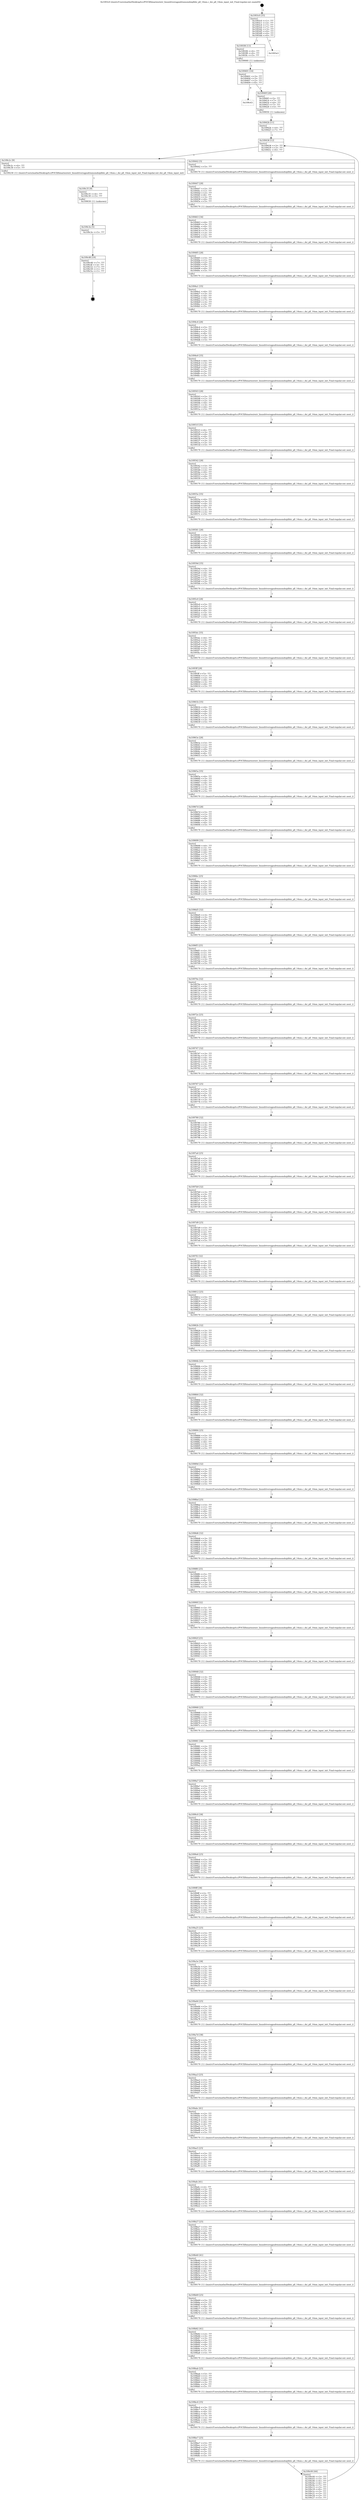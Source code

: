 digraph "0x1093c0" {
  label = "0x1093c0 (/mnt/c/Users/mathe/Desktop/tcc/POCII/binaries/extr_linuxdriversgpudrmmsmdsiplldsi_pll_14nm.c_dsi_pll_14nm_input_init_Final-regular.out::main(0))"
  labelloc = "t"
  node[shape=record]

  Entry [label="",width=0.3,height=0.3,shape=circle,fillcolor=black,style=filled]
  "0x1093c0" [label="{
     0x1093c0 [35]\l
     | [instrs]\l
     &nbsp;&nbsp;0x1093c0 \<+1\>: ???\l
     &nbsp;&nbsp;0x1093c1 \<+3\>: ???\l
     &nbsp;&nbsp;0x1093c4 \<+7\>: ???\l
     &nbsp;&nbsp;0x1093cb \<+7\>: ???\l
     &nbsp;&nbsp;0x1093d2 \<+3\>: ???\l
     &nbsp;&nbsp;0x1093d5 \<+4\>: ???\l
     &nbsp;&nbsp;0x1093d9 \<+4\>: ???\l
     &nbsp;&nbsp;0x1093dd \<+6\>: ???\l
  }"]
  "0x1093f4" [label="{
     0x1093f4 [13]\l
     | [instrs]\l
     &nbsp;&nbsp;0x1093f4 \<+4\>: ???\l
     &nbsp;&nbsp;0x1093f8 \<+4\>: ???\l
     &nbsp;&nbsp;0x1093fc \<+5\>: ???\l
     | [calls]\l
     &nbsp;&nbsp;0x109060 \{1\} (unknown)\l
  }"]
  "0x1093e3" [label="{
     0x1093e3\l
  }", style=dashed]
  "0x109401" [label="{
     0x109401 [14]\l
     | [instrs]\l
     &nbsp;&nbsp;0x109401 \<+3\>: ???\l
     &nbsp;&nbsp;0x109404 \<+3\>: ???\l
     &nbsp;&nbsp;0x109407 \<+2\>: ???\l
     &nbsp;&nbsp;0x109409 \<+6\>: ???\l
  }"]
  "0x109c43" [label="{
     0x109c43\l
  }", style=dashed]
  "0x10940f" [label="{
     0x10940f [28]\l
     | [instrs]\l
     &nbsp;&nbsp;0x10940f \<+5\>: ???\l
     &nbsp;&nbsp;0x109414 \<+7\>: ???\l
     &nbsp;&nbsp;0x10941b \<+4\>: ???\l
     &nbsp;&nbsp;0x10941f \<+7\>: ???\l
     &nbsp;&nbsp;0x109426 \<+5\>: ???\l
     | [calls]\l
     &nbsp;&nbsp;0x109050 \{1\} (unknown)\l
  }"]
  Exit [label="",width=0.3,height=0.3,shape=circle,fillcolor=black,style=filled,peripheries=2]
  "0x109436" [label="{
     0x109436 [12]\l
     | [instrs]\l
     &nbsp;&nbsp;0x109436 \<+3\>: ???\l
     &nbsp;&nbsp;0x109439 \<+3\>: ???\l
     &nbsp;&nbsp;0x10943c \<+6\>: ???\l
  }"]
  "0x109c2c" [label="{
     0x109c2c [9]\l
     | [instrs]\l
     &nbsp;&nbsp;0x109c2c \<+4\>: ???\l
     &nbsp;&nbsp;0x109c30 \<+5\>: ???\l
     | [calls]\l
     &nbsp;&nbsp;0x109230 \{1\} (/mnt/c/Users/mathe/Desktop/tcc/POCII/binaries/extr_linuxdriversgpudrmmsmdsiplldsi_pll_14nm.c_dsi_pll_14nm_input_init_Final-regular.out::dsi_pll_14nm_input_init)\l
  }"]
  "0x109442" [label="{
     0x109442 [5]\l
     | [instrs]\l
     &nbsp;&nbsp;0x109442 \<+5\>: ???\l
     | [calls]\l
     &nbsp;&nbsp;0x109170 \{1\} (/mnt/c/Users/mathe/Desktop/tcc/POCII/binaries/extr_linuxdriversgpudrmmsmdsiplldsi_pll_14nm.c_dsi_pll_14nm_input_init_Final-regular.out::next_i)\l
  }"]
  "0x109447" [label="{
     0x109447 [28]\l
     | [instrs]\l
     &nbsp;&nbsp;0x109447 \<+5\>: ???\l
     &nbsp;&nbsp;0x10944c \<+1\>: ???\l
     &nbsp;&nbsp;0x10944d \<+2\>: ???\l
     &nbsp;&nbsp;0x10944f \<+6\>: ???\l
     &nbsp;&nbsp;0x109455 \<+3\>: ???\l
     &nbsp;&nbsp;0x109458 \<+6\>: ???\l
     &nbsp;&nbsp;0x10945e \<+5\>: ???\l
     | [calls]\l
     &nbsp;&nbsp;0x109170 \{1\} (/mnt/c/Users/mathe/Desktop/tcc/POCII/binaries/extr_linuxdriversgpudrmmsmdsiplldsi_pll_14nm.c_dsi_pll_14nm_input_init_Final-regular.out::next_i)\l
  }"]
  "0x109463" [label="{
     0x109463 [34]\l
     | [instrs]\l
     &nbsp;&nbsp;0x109463 \<+6\>: ???\l
     &nbsp;&nbsp;0x109469 \<+3\>: ???\l
     &nbsp;&nbsp;0x10946c \<+4\>: ???\l
     &nbsp;&nbsp;0x109470 \<+4\>: ???\l
     &nbsp;&nbsp;0x109474 \<+7\>: ???\l
     &nbsp;&nbsp;0x10947b \<+3\>: ???\l
     &nbsp;&nbsp;0x10947e \<+2\>: ???\l
     &nbsp;&nbsp;0x109480 \<+5\>: ???\l
     | [calls]\l
     &nbsp;&nbsp;0x109170 \{1\} (/mnt/c/Users/mathe/Desktop/tcc/POCII/binaries/extr_linuxdriversgpudrmmsmdsiplldsi_pll_14nm.c_dsi_pll_14nm_input_init_Final-regular.out::next_i)\l
  }"]
  "0x109485" [label="{
     0x109485 [28]\l
     | [instrs]\l
     &nbsp;&nbsp;0x109485 \<+5\>: ???\l
     &nbsp;&nbsp;0x10948a \<+1\>: ???\l
     &nbsp;&nbsp;0x10948b \<+2\>: ???\l
     &nbsp;&nbsp;0x10948d \<+6\>: ???\l
     &nbsp;&nbsp;0x109493 \<+3\>: ???\l
     &nbsp;&nbsp;0x109496 \<+6\>: ???\l
     &nbsp;&nbsp;0x10949c \<+5\>: ???\l
     | [calls]\l
     &nbsp;&nbsp;0x109170 \{1\} (/mnt/c/Users/mathe/Desktop/tcc/POCII/binaries/extr_linuxdriversgpudrmmsmdsiplldsi_pll_14nm.c_dsi_pll_14nm_input_init_Final-regular.out::next_i)\l
  }"]
  "0x1094a1" [label="{
     0x1094a1 [35]\l
     | [instrs]\l
     &nbsp;&nbsp;0x1094a1 \<+6\>: ???\l
     &nbsp;&nbsp;0x1094a7 \<+3\>: ???\l
     &nbsp;&nbsp;0x1094aa \<+4\>: ???\l
     &nbsp;&nbsp;0x1094ae \<+4\>: ???\l
     &nbsp;&nbsp;0x1094b2 \<+7\>: ???\l
     &nbsp;&nbsp;0x1094b9 \<+3\>: ???\l
     &nbsp;&nbsp;0x1094bc \<+3\>: ???\l
     &nbsp;&nbsp;0x1094bf \<+5\>: ???\l
     | [calls]\l
     &nbsp;&nbsp;0x109170 \{1\} (/mnt/c/Users/mathe/Desktop/tcc/POCII/binaries/extr_linuxdriversgpudrmmsmdsiplldsi_pll_14nm.c_dsi_pll_14nm_input_init_Final-regular.out::next_i)\l
  }"]
  "0x1094c4" [label="{
     0x1094c4 [28]\l
     | [instrs]\l
     &nbsp;&nbsp;0x1094c4 \<+5\>: ???\l
     &nbsp;&nbsp;0x1094c9 \<+1\>: ???\l
     &nbsp;&nbsp;0x1094ca \<+2\>: ???\l
     &nbsp;&nbsp;0x1094cc \<+6\>: ???\l
     &nbsp;&nbsp;0x1094d2 \<+3\>: ???\l
     &nbsp;&nbsp;0x1094d5 \<+6\>: ???\l
     &nbsp;&nbsp;0x1094db \<+5\>: ???\l
     | [calls]\l
     &nbsp;&nbsp;0x109170 \{1\} (/mnt/c/Users/mathe/Desktop/tcc/POCII/binaries/extr_linuxdriversgpudrmmsmdsiplldsi_pll_14nm.c_dsi_pll_14nm_input_init_Final-regular.out::next_i)\l
  }"]
  "0x1094e0" [label="{
     0x1094e0 [35]\l
     | [instrs]\l
     &nbsp;&nbsp;0x1094e0 \<+6\>: ???\l
     &nbsp;&nbsp;0x1094e6 \<+3\>: ???\l
     &nbsp;&nbsp;0x1094e9 \<+4\>: ???\l
     &nbsp;&nbsp;0x1094ed \<+4\>: ???\l
     &nbsp;&nbsp;0x1094f1 \<+7\>: ???\l
     &nbsp;&nbsp;0x1094f8 \<+3\>: ???\l
     &nbsp;&nbsp;0x1094fb \<+3\>: ???\l
     &nbsp;&nbsp;0x1094fe \<+5\>: ???\l
     | [calls]\l
     &nbsp;&nbsp;0x109170 \{1\} (/mnt/c/Users/mathe/Desktop/tcc/POCII/binaries/extr_linuxdriversgpudrmmsmdsiplldsi_pll_14nm.c_dsi_pll_14nm_input_init_Final-regular.out::next_i)\l
  }"]
  "0x109503" [label="{
     0x109503 [28]\l
     | [instrs]\l
     &nbsp;&nbsp;0x109503 \<+5\>: ???\l
     &nbsp;&nbsp;0x109508 \<+1\>: ???\l
     &nbsp;&nbsp;0x109509 \<+2\>: ???\l
     &nbsp;&nbsp;0x10950b \<+6\>: ???\l
     &nbsp;&nbsp;0x109511 \<+3\>: ???\l
     &nbsp;&nbsp;0x109514 \<+6\>: ???\l
     &nbsp;&nbsp;0x10951a \<+5\>: ???\l
     | [calls]\l
     &nbsp;&nbsp;0x109170 \{1\} (/mnt/c/Users/mathe/Desktop/tcc/POCII/binaries/extr_linuxdriversgpudrmmsmdsiplldsi_pll_14nm.c_dsi_pll_14nm_input_init_Final-regular.out::next_i)\l
  }"]
  "0x10951f" [label="{
     0x10951f [35]\l
     | [instrs]\l
     &nbsp;&nbsp;0x10951f \<+6\>: ???\l
     &nbsp;&nbsp;0x109525 \<+3\>: ???\l
     &nbsp;&nbsp;0x109528 \<+4\>: ???\l
     &nbsp;&nbsp;0x10952c \<+4\>: ???\l
     &nbsp;&nbsp;0x109530 \<+7\>: ???\l
     &nbsp;&nbsp;0x109537 \<+3\>: ???\l
     &nbsp;&nbsp;0x10953a \<+3\>: ???\l
     &nbsp;&nbsp;0x10953d \<+5\>: ???\l
     | [calls]\l
     &nbsp;&nbsp;0x109170 \{1\} (/mnt/c/Users/mathe/Desktop/tcc/POCII/binaries/extr_linuxdriversgpudrmmsmdsiplldsi_pll_14nm.c_dsi_pll_14nm_input_init_Final-regular.out::next_i)\l
  }"]
  "0x109542" [label="{
     0x109542 [28]\l
     | [instrs]\l
     &nbsp;&nbsp;0x109542 \<+5\>: ???\l
     &nbsp;&nbsp;0x109547 \<+1\>: ???\l
     &nbsp;&nbsp;0x109548 \<+2\>: ???\l
     &nbsp;&nbsp;0x10954a \<+6\>: ???\l
     &nbsp;&nbsp;0x109550 \<+3\>: ???\l
     &nbsp;&nbsp;0x109553 \<+6\>: ???\l
     &nbsp;&nbsp;0x109559 \<+5\>: ???\l
     | [calls]\l
     &nbsp;&nbsp;0x109170 \{1\} (/mnt/c/Users/mathe/Desktop/tcc/POCII/binaries/extr_linuxdriversgpudrmmsmdsiplldsi_pll_14nm.c_dsi_pll_14nm_input_init_Final-regular.out::next_i)\l
  }"]
  "0x10955e" [label="{
     0x10955e [35]\l
     | [instrs]\l
     &nbsp;&nbsp;0x10955e \<+6\>: ???\l
     &nbsp;&nbsp;0x109564 \<+3\>: ???\l
     &nbsp;&nbsp;0x109567 \<+4\>: ???\l
     &nbsp;&nbsp;0x10956b \<+4\>: ???\l
     &nbsp;&nbsp;0x10956f \<+7\>: ???\l
     &nbsp;&nbsp;0x109576 \<+3\>: ???\l
     &nbsp;&nbsp;0x109579 \<+3\>: ???\l
     &nbsp;&nbsp;0x10957c \<+5\>: ???\l
     | [calls]\l
     &nbsp;&nbsp;0x109170 \{1\} (/mnt/c/Users/mathe/Desktop/tcc/POCII/binaries/extr_linuxdriversgpudrmmsmdsiplldsi_pll_14nm.c_dsi_pll_14nm_input_init_Final-regular.out::next_i)\l
  }"]
  "0x109581" [label="{
     0x109581 [28]\l
     | [instrs]\l
     &nbsp;&nbsp;0x109581 \<+5\>: ???\l
     &nbsp;&nbsp;0x109586 \<+1\>: ???\l
     &nbsp;&nbsp;0x109587 \<+2\>: ???\l
     &nbsp;&nbsp;0x109589 \<+6\>: ???\l
     &nbsp;&nbsp;0x10958f \<+3\>: ???\l
     &nbsp;&nbsp;0x109592 \<+6\>: ???\l
     &nbsp;&nbsp;0x109598 \<+5\>: ???\l
     | [calls]\l
     &nbsp;&nbsp;0x109170 \{1\} (/mnt/c/Users/mathe/Desktop/tcc/POCII/binaries/extr_linuxdriversgpudrmmsmdsiplldsi_pll_14nm.c_dsi_pll_14nm_input_init_Final-regular.out::next_i)\l
  }"]
  "0x10959d" [label="{
     0x10959d [35]\l
     | [instrs]\l
     &nbsp;&nbsp;0x10959d \<+6\>: ???\l
     &nbsp;&nbsp;0x1095a3 \<+3\>: ???\l
     &nbsp;&nbsp;0x1095a6 \<+4\>: ???\l
     &nbsp;&nbsp;0x1095aa \<+4\>: ???\l
     &nbsp;&nbsp;0x1095ae \<+7\>: ???\l
     &nbsp;&nbsp;0x1095b5 \<+3\>: ???\l
     &nbsp;&nbsp;0x1095b8 \<+3\>: ???\l
     &nbsp;&nbsp;0x1095bb \<+5\>: ???\l
     | [calls]\l
     &nbsp;&nbsp;0x109170 \{1\} (/mnt/c/Users/mathe/Desktop/tcc/POCII/binaries/extr_linuxdriversgpudrmmsmdsiplldsi_pll_14nm.c_dsi_pll_14nm_input_init_Final-regular.out::next_i)\l
  }"]
  "0x1095c0" [label="{
     0x1095c0 [28]\l
     | [instrs]\l
     &nbsp;&nbsp;0x1095c0 \<+5\>: ???\l
     &nbsp;&nbsp;0x1095c5 \<+1\>: ???\l
     &nbsp;&nbsp;0x1095c6 \<+2\>: ???\l
     &nbsp;&nbsp;0x1095c8 \<+6\>: ???\l
     &nbsp;&nbsp;0x1095ce \<+3\>: ???\l
     &nbsp;&nbsp;0x1095d1 \<+6\>: ???\l
     &nbsp;&nbsp;0x1095d7 \<+5\>: ???\l
     | [calls]\l
     &nbsp;&nbsp;0x109170 \{1\} (/mnt/c/Users/mathe/Desktop/tcc/POCII/binaries/extr_linuxdriversgpudrmmsmdsiplldsi_pll_14nm.c_dsi_pll_14nm_input_init_Final-regular.out::next_i)\l
  }"]
  "0x1095dc" [label="{
     0x1095dc [35]\l
     | [instrs]\l
     &nbsp;&nbsp;0x1095dc \<+6\>: ???\l
     &nbsp;&nbsp;0x1095e2 \<+3\>: ???\l
     &nbsp;&nbsp;0x1095e5 \<+4\>: ???\l
     &nbsp;&nbsp;0x1095e9 \<+4\>: ???\l
     &nbsp;&nbsp;0x1095ed \<+7\>: ???\l
     &nbsp;&nbsp;0x1095f4 \<+3\>: ???\l
     &nbsp;&nbsp;0x1095f7 \<+3\>: ???\l
     &nbsp;&nbsp;0x1095fa \<+5\>: ???\l
     | [calls]\l
     &nbsp;&nbsp;0x109170 \{1\} (/mnt/c/Users/mathe/Desktop/tcc/POCII/binaries/extr_linuxdriversgpudrmmsmdsiplldsi_pll_14nm.c_dsi_pll_14nm_input_init_Final-regular.out::next_i)\l
  }"]
  "0x1095ff" [label="{
     0x1095ff [28]\l
     | [instrs]\l
     &nbsp;&nbsp;0x1095ff \<+5\>: ???\l
     &nbsp;&nbsp;0x109604 \<+1\>: ???\l
     &nbsp;&nbsp;0x109605 \<+2\>: ???\l
     &nbsp;&nbsp;0x109607 \<+6\>: ???\l
     &nbsp;&nbsp;0x10960d \<+3\>: ???\l
     &nbsp;&nbsp;0x109610 \<+6\>: ???\l
     &nbsp;&nbsp;0x109616 \<+5\>: ???\l
     | [calls]\l
     &nbsp;&nbsp;0x109170 \{1\} (/mnt/c/Users/mathe/Desktop/tcc/POCII/binaries/extr_linuxdriversgpudrmmsmdsiplldsi_pll_14nm.c_dsi_pll_14nm_input_init_Final-regular.out::next_i)\l
  }"]
  "0x10961b" [label="{
     0x10961b [35]\l
     | [instrs]\l
     &nbsp;&nbsp;0x10961b \<+6\>: ???\l
     &nbsp;&nbsp;0x109621 \<+3\>: ???\l
     &nbsp;&nbsp;0x109624 \<+4\>: ???\l
     &nbsp;&nbsp;0x109628 \<+4\>: ???\l
     &nbsp;&nbsp;0x10962c \<+7\>: ???\l
     &nbsp;&nbsp;0x109633 \<+3\>: ???\l
     &nbsp;&nbsp;0x109636 \<+3\>: ???\l
     &nbsp;&nbsp;0x109639 \<+5\>: ???\l
     | [calls]\l
     &nbsp;&nbsp;0x109170 \{1\} (/mnt/c/Users/mathe/Desktop/tcc/POCII/binaries/extr_linuxdriversgpudrmmsmdsiplldsi_pll_14nm.c_dsi_pll_14nm_input_init_Final-regular.out::next_i)\l
  }"]
  "0x10963e" [label="{
     0x10963e [28]\l
     | [instrs]\l
     &nbsp;&nbsp;0x10963e \<+5\>: ???\l
     &nbsp;&nbsp;0x109643 \<+1\>: ???\l
     &nbsp;&nbsp;0x109644 \<+2\>: ???\l
     &nbsp;&nbsp;0x109646 \<+6\>: ???\l
     &nbsp;&nbsp;0x10964c \<+3\>: ???\l
     &nbsp;&nbsp;0x10964f \<+6\>: ???\l
     &nbsp;&nbsp;0x109655 \<+5\>: ???\l
     | [calls]\l
     &nbsp;&nbsp;0x109170 \{1\} (/mnt/c/Users/mathe/Desktop/tcc/POCII/binaries/extr_linuxdriversgpudrmmsmdsiplldsi_pll_14nm.c_dsi_pll_14nm_input_init_Final-regular.out::next_i)\l
  }"]
  "0x10965a" [label="{
     0x10965a [35]\l
     | [instrs]\l
     &nbsp;&nbsp;0x10965a \<+6\>: ???\l
     &nbsp;&nbsp;0x109660 \<+3\>: ???\l
     &nbsp;&nbsp;0x109663 \<+4\>: ???\l
     &nbsp;&nbsp;0x109667 \<+4\>: ???\l
     &nbsp;&nbsp;0x10966b \<+7\>: ???\l
     &nbsp;&nbsp;0x109672 \<+3\>: ???\l
     &nbsp;&nbsp;0x109675 \<+3\>: ???\l
     &nbsp;&nbsp;0x109678 \<+5\>: ???\l
     | [calls]\l
     &nbsp;&nbsp;0x109170 \{1\} (/mnt/c/Users/mathe/Desktop/tcc/POCII/binaries/extr_linuxdriversgpudrmmsmdsiplldsi_pll_14nm.c_dsi_pll_14nm_input_init_Final-regular.out::next_i)\l
  }"]
  "0x10967d" [label="{
     0x10967d [28]\l
     | [instrs]\l
     &nbsp;&nbsp;0x10967d \<+5\>: ???\l
     &nbsp;&nbsp;0x109682 \<+1\>: ???\l
     &nbsp;&nbsp;0x109683 \<+2\>: ???\l
     &nbsp;&nbsp;0x109685 \<+6\>: ???\l
     &nbsp;&nbsp;0x10968b \<+3\>: ???\l
     &nbsp;&nbsp;0x10968e \<+6\>: ???\l
     &nbsp;&nbsp;0x109694 \<+5\>: ???\l
     | [calls]\l
     &nbsp;&nbsp;0x109170 \{1\} (/mnt/c/Users/mathe/Desktop/tcc/POCII/binaries/extr_linuxdriversgpudrmmsmdsiplldsi_pll_14nm.c_dsi_pll_14nm_input_init_Final-regular.out::next_i)\l
  }"]
  "0x109699" [label="{
     0x109699 [35]\l
     | [instrs]\l
     &nbsp;&nbsp;0x109699 \<+6\>: ???\l
     &nbsp;&nbsp;0x10969f \<+3\>: ???\l
     &nbsp;&nbsp;0x1096a2 \<+4\>: ???\l
     &nbsp;&nbsp;0x1096a6 \<+4\>: ???\l
     &nbsp;&nbsp;0x1096aa \<+7\>: ???\l
     &nbsp;&nbsp;0x1096b1 \<+3\>: ???\l
     &nbsp;&nbsp;0x1096b4 \<+3\>: ???\l
     &nbsp;&nbsp;0x1096b7 \<+5\>: ???\l
     | [calls]\l
     &nbsp;&nbsp;0x109170 \{1\} (/mnt/c/Users/mathe/Desktop/tcc/POCII/binaries/extr_linuxdriversgpudrmmsmdsiplldsi_pll_14nm.c_dsi_pll_14nm_input_init_Final-regular.out::next_i)\l
  }"]
  "0x1096bc" [label="{
     0x1096bc [25]\l
     | [instrs]\l
     &nbsp;&nbsp;0x1096bc \<+5\>: ???\l
     &nbsp;&nbsp;0x1096c1 \<+1\>: ???\l
     &nbsp;&nbsp;0x1096c2 \<+2\>: ???\l
     &nbsp;&nbsp;0x1096c4 \<+6\>: ???\l
     &nbsp;&nbsp;0x1096ca \<+3\>: ???\l
     &nbsp;&nbsp;0x1096cd \<+3\>: ???\l
     &nbsp;&nbsp;0x1096d0 \<+5\>: ???\l
     | [calls]\l
     &nbsp;&nbsp;0x109170 \{1\} (/mnt/c/Users/mathe/Desktop/tcc/POCII/binaries/extr_linuxdriversgpudrmmsmdsiplldsi_pll_14nm.c_dsi_pll_14nm_input_init_Final-regular.out::next_i)\l
  }"]
  "0x1096d5" [label="{
     0x1096d5 [32]\l
     | [instrs]\l
     &nbsp;&nbsp;0x1096d5 \<+3\>: ???\l
     &nbsp;&nbsp;0x1096d8 \<+3\>: ???\l
     &nbsp;&nbsp;0x1096db \<+4\>: ???\l
     &nbsp;&nbsp;0x1096df \<+4\>: ???\l
     &nbsp;&nbsp;0x1096e3 \<+7\>: ???\l
     &nbsp;&nbsp;0x1096ea \<+3\>: ???\l
     &nbsp;&nbsp;0x1096ed \<+3\>: ???\l
     &nbsp;&nbsp;0x1096f0 \<+5\>: ???\l
     | [calls]\l
     &nbsp;&nbsp;0x109170 \{1\} (/mnt/c/Users/mathe/Desktop/tcc/POCII/binaries/extr_linuxdriversgpudrmmsmdsiplldsi_pll_14nm.c_dsi_pll_14nm_input_init_Final-regular.out::next_i)\l
  }"]
  "0x1096f5" [label="{
     0x1096f5 [25]\l
     | [instrs]\l
     &nbsp;&nbsp;0x1096f5 \<+5\>: ???\l
     &nbsp;&nbsp;0x1096fa \<+1\>: ???\l
     &nbsp;&nbsp;0x1096fb \<+2\>: ???\l
     &nbsp;&nbsp;0x1096fd \<+6\>: ???\l
     &nbsp;&nbsp;0x109703 \<+3\>: ???\l
     &nbsp;&nbsp;0x109706 \<+3\>: ???\l
     &nbsp;&nbsp;0x109709 \<+5\>: ???\l
     | [calls]\l
     &nbsp;&nbsp;0x109170 \{1\} (/mnt/c/Users/mathe/Desktop/tcc/POCII/binaries/extr_linuxdriversgpudrmmsmdsiplldsi_pll_14nm.c_dsi_pll_14nm_input_init_Final-regular.out::next_i)\l
  }"]
  "0x10970e" [label="{
     0x10970e [32]\l
     | [instrs]\l
     &nbsp;&nbsp;0x10970e \<+3\>: ???\l
     &nbsp;&nbsp;0x109711 \<+3\>: ???\l
     &nbsp;&nbsp;0x109714 \<+4\>: ???\l
     &nbsp;&nbsp;0x109718 \<+4\>: ???\l
     &nbsp;&nbsp;0x10971c \<+7\>: ???\l
     &nbsp;&nbsp;0x109723 \<+3\>: ???\l
     &nbsp;&nbsp;0x109726 \<+3\>: ???\l
     &nbsp;&nbsp;0x109729 \<+5\>: ???\l
     | [calls]\l
     &nbsp;&nbsp;0x109170 \{1\} (/mnt/c/Users/mathe/Desktop/tcc/POCII/binaries/extr_linuxdriversgpudrmmsmdsiplldsi_pll_14nm.c_dsi_pll_14nm_input_init_Final-regular.out::next_i)\l
  }"]
  "0x10972e" [label="{
     0x10972e [25]\l
     | [instrs]\l
     &nbsp;&nbsp;0x10972e \<+5\>: ???\l
     &nbsp;&nbsp;0x109733 \<+1\>: ???\l
     &nbsp;&nbsp;0x109734 \<+2\>: ???\l
     &nbsp;&nbsp;0x109736 \<+6\>: ???\l
     &nbsp;&nbsp;0x10973c \<+3\>: ???\l
     &nbsp;&nbsp;0x10973f \<+3\>: ???\l
     &nbsp;&nbsp;0x109742 \<+5\>: ???\l
     | [calls]\l
     &nbsp;&nbsp;0x109170 \{1\} (/mnt/c/Users/mathe/Desktop/tcc/POCII/binaries/extr_linuxdriversgpudrmmsmdsiplldsi_pll_14nm.c_dsi_pll_14nm_input_init_Final-regular.out::next_i)\l
  }"]
  "0x109747" [label="{
     0x109747 [32]\l
     | [instrs]\l
     &nbsp;&nbsp;0x109747 \<+3\>: ???\l
     &nbsp;&nbsp;0x10974a \<+3\>: ???\l
     &nbsp;&nbsp;0x10974d \<+4\>: ???\l
     &nbsp;&nbsp;0x109751 \<+4\>: ???\l
     &nbsp;&nbsp;0x109755 \<+7\>: ???\l
     &nbsp;&nbsp;0x10975c \<+3\>: ???\l
     &nbsp;&nbsp;0x10975f \<+3\>: ???\l
     &nbsp;&nbsp;0x109762 \<+5\>: ???\l
     | [calls]\l
     &nbsp;&nbsp;0x109170 \{1\} (/mnt/c/Users/mathe/Desktop/tcc/POCII/binaries/extr_linuxdriversgpudrmmsmdsiplldsi_pll_14nm.c_dsi_pll_14nm_input_init_Final-regular.out::next_i)\l
  }"]
  "0x109767" [label="{
     0x109767 [25]\l
     | [instrs]\l
     &nbsp;&nbsp;0x109767 \<+5\>: ???\l
     &nbsp;&nbsp;0x10976c \<+1\>: ???\l
     &nbsp;&nbsp;0x10976d \<+2\>: ???\l
     &nbsp;&nbsp;0x10976f \<+6\>: ???\l
     &nbsp;&nbsp;0x109775 \<+3\>: ???\l
     &nbsp;&nbsp;0x109778 \<+3\>: ???\l
     &nbsp;&nbsp;0x10977b \<+5\>: ???\l
     | [calls]\l
     &nbsp;&nbsp;0x109170 \{1\} (/mnt/c/Users/mathe/Desktop/tcc/POCII/binaries/extr_linuxdriversgpudrmmsmdsiplldsi_pll_14nm.c_dsi_pll_14nm_input_init_Final-regular.out::next_i)\l
  }"]
  "0x109780" [label="{
     0x109780 [32]\l
     | [instrs]\l
     &nbsp;&nbsp;0x109780 \<+3\>: ???\l
     &nbsp;&nbsp;0x109783 \<+3\>: ???\l
     &nbsp;&nbsp;0x109786 \<+4\>: ???\l
     &nbsp;&nbsp;0x10978a \<+4\>: ???\l
     &nbsp;&nbsp;0x10978e \<+7\>: ???\l
     &nbsp;&nbsp;0x109795 \<+3\>: ???\l
     &nbsp;&nbsp;0x109798 \<+3\>: ???\l
     &nbsp;&nbsp;0x10979b \<+5\>: ???\l
     | [calls]\l
     &nbsp;&nbsp;0x109170 \{1\} (/mnt/c/Users/mathe/Desktop/tcc/POCII/binaries/extr_linuxdriversgpudrmmsmdsiplldsi_pll_14nm.c_dsi_pll_14nm_input_init_Final-regular.out::next_i)\l
  }"]
  "0x1097a0" [label="{
     0x1097a0 [25]\l
     | [instrs]\l
     &nbsp;&nbsp;0x1097a0 \<+5\>: ???\l
     &nbsp;&nbsp;0x1097a5 \<+1\>: ???\l
     &nbsp;&nbsp;0x1097a6 \<+2\>: ???\l
     &nbsp;&nbsp;0x1097a8 \<+6\>: ???\l
     &nbsp;&nbsp;0x1097ae \<+3\>: ???\l
     &nbsp;&nbsp;0x1097b1 \<+3\>: ???\l
     &nbsp;&nbsp;0x1097b4 \<+5\>: ???\l
     | [calls]\l
     &nbsp;&nbsp;0x109170 \{1\} (/mnt/c/Users/mathe/Desktop/tcc/POCII/binaries/extr_linuxdriversgpudrmmsmdsiplldsi_pll_14nm.c_dsi_pll_14nm_input_init_Final-regular.out::next_i)\l
  }"]
  "0x1097b9" [label="{
     0x1097b9 [32]\l
     | [instrs]\l
     &nbsp;&nbsp;0x1097b9 \<+3\>: ???\l
     &nbsp;&nbsp;0x1097bc \<+3\>: ???\l
     &nbsp;&nbsp;0x1097bf \<+4\>: ???\l
     &nbsp;&nbsp;0x1097c3 \<+4\>: ???\l
     &nbsp;&nbsp;0x1097c7 \<+7\>: ???\l
     &nbsp;&nbsp;0x1097ce \<+3\>: ???\l
     &nbsp;&nbsp;0x1097d1 \<+3\>: ???\l
     &nbsp;&nbsp;0x1097d4 \<+5\>: ???\l
     | [calls]\l
     &nbsp;&nbsp;0x109170 \{1\} (/mnt/c/Users/mathe/Desktop/tcc/POCII/binaries/extr_linuxdriversgpudrmmsmdsiplldsi_pll_14nm.c_dsi_pll_14nm_input_init_Final-regular.out::next_i)\l
  }"]
  "0x1097d9" [label="{
     0x1097d9 [25]\l
     | [instrs]\l
     &nbsp;&nbsp;0x1097d9 \<+5\>: ???\l
     &nbsp;&nbsp;0x1097de \<+1\>: ???\l
     &nbsp;&nbsp;0x1097df \<+2\>: ???\l
     &nbsp;&nbsp;0x1097e1 \<+6\>: ???\l
     &nbsp;&nbsp;0x1097e7 \<+3\>: ???\l
     &nbsp;&nbsp;0x1097ea \<+3\>: ???\l
     &nbsp;&nbsp;0x1097ed \<+5\>: ???\l
     | [calls]\l
     &nbsp;&nbsp;0x109170 \{1\} (/mnt/c/Users/mathe/Desktop/tcc/POCII/binaries/extr_linuxdriversgpudrmmsmdsiplldsi_pll_14nm.c_dsi_pll_14nm_input_init_Final-regular.out::next_i)\l
  }"]
  "0x1097f2" [label="{
     0x1097f2 [32]\l
     | [instrs]\l
     &nbsp;&nbsp;0x1097f2 \<+3\>: ???\l
     &nbsp;&nbsp;0x1097f5 \<+3\>: ???\l
     &nbsp;&nbsp;0x1097f8 \<+4\>: ???\l
     &nbsp;&nbsp;0x1097fc \<+4\>: ???\l
     &nbsp;&nbsp;0x109800 \<+7\>: ???\l
     &nbsp;&nbsp;0x109807 \<+3\>: ???\l
     &nbsp;&nbsp;0x10980a \<+3\>: ???\l
     &nbsp;&nbsp;0x10980d \<+5\>: ???\l
     | [calls]\l
     &nbsp;&nbsp;0x109170 \{1\} (/mnt/c/Users/mathe/Desktop/tcc/POCII/binaries/extr_linuxdriversgpudrmmsmdsiplldsi_pll_14nm.c_dsi_pll_14nm_input_init_Final-regular.out::next_i)\l
  }"]
  "0x109812" [label="{
     0x109812 [25]\l
     | [instrs]\l
     &nbsp;&nbsp;0x109812 \<+5\>: ???\l
     &nbsp;&nbsp;0x109817 \<+1\>: ???\l
     &nbsp;&nbsp;0x109818 \<+2\>: ???\l
     &nbsp;&nbsp;0x10981a \<+6\>: ???\l
     &nbsp;&nbsp;0x109820 \<+3\>: ???\l
     &nbsp;&nbsp;0x109823 \<+3\>: ???\l
     &nbsp;&nbsp;0x109826 \<+5\>: ???\l
     | [calls]\l
     &nbsp;&nbsp;0x109170 \{1\} (/mnt/c/Users/mathe/Desktop/tcc/POCII/binaries/extr_linuxdriversgpudrmmsmdsiplldsi_pll_14nm.c_dsi_pll_14nm_input_init_Final-regular.out::next_i)\l
  }"]
  "0x10982b" [label="{
     0x10982b [32]\l
     | [instrs]\l
     &nbsp;&nbsp;0x10982b \<+3\>: ???\l
     &nbsp;&nbsp;0x10982e \<+3\>: ???\l
     &nbsp;&nbsp;0x109831 \<+4\>: ???\l
     &nbsp;&nbsp;0x109835 \<+4\>: ???\l
     &nbsp;&nbsp;0x109839 \<+7\>: ???\l
     &nbsp;&nbsp;0x109840 \<+3\>: ???\l
     &nbsp;&nbsp;0x109843 \<+3\>: ???\l
     &nbsp;&nbsp;0x109846 \<+5\>: ???\l
     | [calls]\l
     &nbsp;&nbsp;0x109170 \{1\} (/mnt/c/Users/mathe/Desktop/tcc/POCII/binaries/extr_linuxdriversgpudrmmsmdsiplldsi_pll_14nm.c_dsi_pll_14nm_input_init_Final-regular.out::next_i)\l
  }"]
  "0x10984b" [label="{
     0x10984b [25]\l
     | [instrs]\l
     &nbsp;&nbsp;0x10984b \<+5\>: ???\l
     &nbsp;&nbsp;0x109850 \<+1\>: ???\l
     &nbsp;&nbsp;0x109851 \<+2\>: ???\l
     &nbsp;&nbsp;0x109853 \<+6\>: ???\l
     &nbsp;&nbsp;0x109859 \<+3\>: ???\l
     &nbsp;&nbsp;0x10985c \<+3\>: ???\l
     &nbsp;&nbsp;0x10985f \<+5\>: ???\l
     | [calls]\l
     &nbsp;&nbsp;0x109170 \{1\} (/mnt/c/Users/mathe/Desktop/tcc/POCII/binaries/extr_linuxdriversgpudrmmsmdsiplldsi_pll_14nm.c_dsi_pll_14nm_input_init_Final-regular.out::next_i)\l
  }"]
  "0x109864" [label="{
     0x109864 [32]\l
     | [instrs]\l
     &nbsp;&nbsp;0x109864 \<+3\>: ???\l
     &nbsp;&nbsp;0x109867 \<+3\>: ???\l
     &nbsp;&nbsp;0x10986a \<+4\>: ???\l
     &nbsp;&nbsp;0x10986e \<+4\>: ???\l
     &nbsp;&nbsp;0x109872 \<+7\>: ???\l
     &nbsp;&nbsp;0x109879 \<+3\>: ???\l
     &nbsp;&nbsp;0x10987c \<+3\>: ???\l
     &nbsp;&nbsp;0x10987f \<+5\>: ???\l
     | [calls]\l
     &nbsp;&nbsp;0x109170 \{1\} (/mnt/c/Users/mathe/Desktop/tcc/POCII/binaries/extr_linuxdriversgpudrmmsmdsiplldsi_pll_14nm.c_dsi_pll_14nm_input_init_Final-regular.out::next_i)\l
  }"]
  "0x109884" [label="{
     0x109884 [25]\l
     | [instrs]\l
     &nbsp;&nbsp;0x109884 \<+5\>: ???\l
     &nbsp;&nbsp;0x109889 \<+1\>: ???\l
     &nbsp;&nbsp;0x10988a \<+2\>: ???\l
     &nbsp;&nbsp;0x10988c \<+6\>: ???\l
     &nbsp;&nbsp;0x109892 \<+3\>: ???\l
     &nbsp;&nbsp;0x109895 \<+3\>: ???\l
     &nbsp;&nbsp;0x109898 \<+5\>: ???\l
     | [calls]\l
     &nbsp;&nbsp;0x109170 \{1\} (/mnt/c/Users/mathe/Desktop/tcc/POCII/binaries/extr_linuxdriversgpudrmmsmdsiplldsi_pll_14nm.c_dsi_pll_14nm_input_init_Final-regular.out::next_i)\l
  }"]
  "0x10989d" [label="{
     0x10989d [32]\l
     | [instrs]\l
     &nbsp;&nbsp;0x10989d \<+3\>: ???\l
     &nbsp;&nbsp;0x1098a0 \<+3\>: ???\l
     &nbsp;&nbsp;0x1098a3 \<+4\>: ???\l
     &nbsp;&nbsp;0x1098a7 \<+4\>: ???\l
     &nbsp;&nbsp;0x1098ab \<+7\>: ???\l
     &nbsp;&nbsp;0x1098b2 \<+3\>: ???\l
     &nbsp;&nbsp;0x1098b5 \<+3\>: ???\l
     &nbsp;&nbsp;0x1098b8 \<+5\>: ???\l
     | [calls]\l
     &nbsp;&nbsp;0x109170 \{1\} (/mnt/c/Users/mathe/Desktop/tcc/POCII/binaries/extr_linuxdriversgpudrmmsmdsiplldsi_pll_14nm.c_dsi_pll_14nm_input_init_Final-regular.out::next_i)\l
  }"]
  "0x1098bd" [label="{
     0x1098bd [25]\l
     | [instrs]\l
     &nbsp;&nbsp;0x1098bd \<+5\>: ???\l
     &nbsp;&nbsp;0x1098c2 \<+1\>: ???\l
     &nbsp;&nbsp;0x1098c3 \<+2\>: ???\l
     &nbsp;&nbsp;0x1098c5 \<+6\>: ???\l
     &nbsp;&nbsp;0x1098cb \<+3\>: ???\l
     &nbsp;&nbsp;0x1098ce \<+3\>: ???\l
     &nbsp;&nbsp;0x1098d1 \<+5\>: ???\l
     | [calls]\l
     &nbsp;&nbsp;0x109170 \{1\} (/mnt/c/Users/mathe/Desktop/tcc/POCII/binaries/extr_linuxdriversgpudrmmsmdsiplldsi_pll_14nm.c_dsi_pll_14nm_input_init_Final-regular.out::next_i)\l
  }"]
  "0x1098d6" [label="{
     0x1098d6 [32]\l
     | [instrs]\l
     &nbsp;&nbsp;0x1098d6 \<+3\>: ???\l
     &nbsp;&nbsp;0x1098d9 \<+3\>: ???\l
     &nbsp;&nbsp;0x1098dc \<+4\>: ???\l
     &nbsp;&nbsp;0x1098e0 \<+4\>: ???\l
     &nbsp;&nbsp;0x1098e4 \<+7\>: ???\l
     &nbsp;&nbsp;0x1098eb \<+3\>: ???\l
     &nbsp;&nbsp;0x1098ee \<+3\>: ???\l
     &nbsp;&nbsp;0x1098f1 \<+5\>: ???\l
     | [calls]\l
     &nbsp;&nbsp;0x109170 \{1\} (/mnt/c/Users/mathe/Desktop/tcc/POCII/binaries/extr_linuxdriversgpudrmmsmdsiplldsi_pll_14nm.c_dsi_pll_14nm_input_init_Final-regular.out::next_i)\l
  }"]
  "0x1098f6" [label="{
     0x1098f6 [25]\l
     | [instrs]\l
     &nbsp;&nbsp;0x1098f6 \<+5\>: ???\l
     &nbsp;&nbsp;0x1098fb \<+1\>: ???\l
     &nbsp;&nbsp;0x1098fc \<+2\>: ???\l
     &nbsp;&nbsp;0x1098fe \<+6\>: ???\l
     &nbsp;&nbsp;0x109904 \<+3\>: ???\l
     &nbsp;&nbsp;0x109907 \<+3\>: ???\l
     &nbsp;&nbsp;0x10990a \<+5\>: ???\l
     | [calls]\l
     &nbsp;&nbsp;0x109170 \{1\} (/mnt/c/Users/mathe/Desktop/tcc/POCII/binaries/extr_linuxdriversgpudrmmsmdsiplldsi_pll_14nm.c_dsi_pll_14nm_input_init_Final-regular.out::next_i)\l
  }"]
  "0x10990f" [label="{
     0x10990f [32]\l
     | [instrs]\l
     &nbsp;&nbsp;0x10990f \<+3\>: ???\l
     &nbsp;&nbsp;0x109912 \<+3\>: ???\l
     &nbsp;&nbsp;0x109915 \<+4\>: ???\l
     &nbsp;&nbsp;0x109919 \<+4\>: ???\l
     &nbsp;&nbsp;0x10991d \<+7\>: ???\l
     &nbsp;&nbsp;0x109924 \<+3\>: ???\l
     &nbsp;&nbsp;0x109927 \<+3\>: ???\l
     &nbsp;&nbsp;0x10992a \<+5\>: ???\l
     | [calls]\l
     &nbsp;&nbsp;0x109170 \{1\} (/mnt/c/Users/mathe/Desktop/tcc/POCII/binaries/extr_linuxdriversgpudrmmsmdsiplldsi_pll_14nm.c_dsi_pll_14nm_input_init_Final-regular.out::next_i)\l
  }"]
  "0x10992f" [label="{
     0x10992f [25]\l
     | [instrs]\l
     &nbsp;&nbsp;0x10992f \<+5\>: ???\l
     &nbsp;&nbsp;0x109934 \<+1\>: ???\l
     &nbsp;&nbsp;0x109935 \<+2\>: ???\l
     &nbsp;&nbsp;0x109937 \<+6\>: ???\l
     &nbsp;&nbsp;0x10993d \<+3\>: ???\l
     &nbsp;&nbsp;0x109940 \<+3\>: ???\l
     &nbsp;&nbsp;0x109943 \<+5\>: ???\l
     | [calls]\l
     &nbsp;&nbsp;0x109170 \{1\} (/mnt/c/Users/mathe/Desktop/tcc/POCII/binaries/extr_linuxdriversgpudrmmsmdsiplldsi_pll_14nm.c_dsi_pll_14nm_input_init_Final-regular.out::next_i)\l
  }"]
  "0x109948" [label="{
     0x109948 [32]\l
     | [instrs]\l
     &nbsp;&nbsp;0x109948 \<+3\>: ???\l
     &nbsp;&nbsp;0x10994b \<+3\>: ???\l
     &nbsp;&nbsp;0x10994e \<+4\>: ???\l
     &nbsp;&nbsp;0x109952 \<+4\>: ???\l
     &nbsp;&nbsp;0x109956 \<+7\>: ???\l
     &nbsp;&nbsp;0x10995d \<+3\>: ???\l
     &nbsp;&nbsp;0x109960 \<+3\>: ???\l
     &nbsp;&nbsp;0x109963 \<+5\>: ???\l
     | [calls]\l
     &nbsp;&nbsp;0x109170 \{1\} (/mnt/c/Users/mathe/Desktop/tcc/POCII/binaries/extr_linuxdriversgpudrmmsmdsiplldsi_pll_14nm.c_dsi_pll_14nm_input_init_Final-regular.out::next_i)\l
  }"]
  "0x109968" [label="{
     0x109968 [25]\l
     | [instrs]\l
     &nbsp;&nbsp;0x109968 \<+5\>: ???\l
     &nbsp;&nbsp;0x10996d \<+1\>: ???\l
     &nbsp;&nbsp;0x10996e \<+2\>: ???\l
     &nbsp;&nbsp;0x109970 \<+6\>: ???\l
     &nbsp;&nbsp;0x109976 \<+3\>: ???\l
     &nbsp;&nbsp;0x109979 \<+3\>: ???\l
     &nbsp;&nbsp;0x10997c \<+5\>: ???\l
     | [calls]\l
     &nbsp;&nbsp;0x109170 \{1\} (/mnt/c/Users/mathe/Desktop/tcc/POCII/binaries/extr_linuxdriversgpudrmmsmdsiplldsi_pll_14nm.c_dsi_pll_14nm_input_init_Final-regular.out::next_i)\l
  }"]
  "0x109981" [label="{
     0x109981 [38]\l
     | [instrs]\l
     &nbsp;&nbsp;0x109981 \<+2\>: ???\l
     &nbsp;&nbsp;0x109983 \<+3\>: ???\l
     &nbsp;&nbsp;0x109986 \<+3\>: ???\l
     &nbsp;&nbsp;0x109989 \<+3\>: ???\l
     &nbsp;&nbsp;0x10998c \<+4\>: ???\l
     &nbsp;&nbsp;0x109990 \<+4\>: ???\l
     &nbsp;&nbsp;0x109994 \<+7\>: ???\l
     &nbsp;&nbsp;0x10999b \<+3\>: ???\l
     &nbsp;&nbsp;0x10999e \<+4\>: ???\l
     &nbsp;&nbsp;0x1099a2 \<+5\>: ???\l
     | [calls]\l
     &nbsp;&nbsp;0x109170 \{1\} (/mnt/c/Users/mathe/Desktop/tcc/POCII/binaries/extr_linuxdriversgpudrmmsmdsiplldsi_pll_14nm.c_dsi_pll_14nm_input_init_Final-regular.out::next_i)\l
  }"]
  "0x1099a7" [label="{
     0x1099a7 [25]\l
     | [instrs]\l
     &nbsp;&nbsp;0x1099a7 \<+5\>: ???\l
     &nbsp;&nbsp;0x1099ac \<+1\>: ???\l
     &nbsp;&nbsp;0x1099ad \<+2\>: ???\l
     &nbsp;&nbsp;0x1099af \<+6\>: ???\l
     &nbsp;&nbsp;0x1099b5 \<+3\>: ???\l
     &nbsp;&nbsp;0x1099b8 \<+3\>: ???\l
     &nbsp;&nbsp;0x1099bb \<+5\>: ???\l
     | [calls]\l
     &nbsp;&nbsp;0x109170 \{1\} (/mnt/c/Users/mathe/Desktop/tcc/POCII/binaries/extr_linuxdriversgpudrmmsmdsiplldsi_pll_14nm.c_dsi_pll_14nm_input_init_Final-regular.out::next_i)\l
  }"]
  "0x1099c0" [label="{
     0x1099c0 [38]\l
     | [instrs]\l
     &nbsp;&nbsp;0x1099c0 \<+2\>: ???\l
     &nbsp;&nbsp;0x1099c2 \<+3\>: ???\l
     &nbsp;&nbsp;0x1099c5 \<+3\>: ???\l
     &nbsp;&nbsp;0x1099c8 \<+3\>: ???\l
     &nbsp;&nbsp;0x1099cb \<+4\>: ???\l
     &nbsp;&nbsp;0x1099cf \<+4\>: ???\l
     &nbsp;&nbsp;0x1099d3 \<+7\>: ???\l
     &nbsp;&nbsp;0x1099da \<+3\>: ???\l
     &nbsp;&nbsp;0x1099dd \<+4\>: ???\l
     &nbsp;&nbsp;0x1099e1 \<+5\>: ???\l
     | [calls]\l
     &nbsp;&nbsp;0x109170 \{1\} (/mnt/c/Users/mathe/Desktop/tcc/POCII/binaries/extr_linuxdriversgpudrmmsmdsiplldsi_pll_14nm.c_dsi_pll_14nm_input_init_Final-regular.out::next_i)\l
  }"]
  "0x1099e6" [label="{
     0x1099e6 [25]\l
     | [instrs]\l
     &nbsp;&nbsp;0x1099e6 \<+5\>: ???\l
     &nbsp;&nbsp;0x1099eb \<+1\>: ???\l
     &nbsp;&nbsp;0x1099ec \<+2\>: ???\l
     &nbsp;&nbsp;0x1099ee \<+6\>: ???\l
     &nbsp;&nbsp;0x1099f4 \<+3\>: ???\l
     &nbsp;&nbsp;0x1099f7 \<+3\>: ???\l
     &nbsp;&nbsp;0x1099fa \<+5\>: ???\l
     | [calls]\l
     &nbsp;&nbsp;0x109170 \{1\} (/mnt/c/Users/mathe/Desktop/tcc/POCII/binaries/extr_linuxdriversgpudrmmsmdsiplldsi_pll_14nm.c_dsi_pll_14nm_input_init_Final-regular.out::next_i)\l
  }"]
  "0x1099ff" [label="{
     0x1099ff [38]\l
     | [instrs]\l
     &nbsp;&nbsp;0x1099ff \<+2\>: ???\l
     &nbsp;&nbsp;0x109a01 \<+3\>: ???\l
     &nbsp;&nbsp;0x109a04 \<+3\>: ???\l
     &nbsp;&nbsp;0x109a07 \<+3\>: ???\l
     &nbsp;&nbsp;0x109a0a \<+4\>: ???\l
     &nbsp;&nbsp;0x109a0e \<+4\>: ???\l
     &nbsp;&nbsp;0x109a12 \<+7\>: ???\l
     &nbsp;&nbsp;0x109a19 \<+3\>: ???\l
     &nbsp;&nbsp;0x109a1c \<+4\>: ???\l
     &nbsp;&nbsp;0x109a20 \<+5\>: ???\l
     | [calls]\l
     &nbsp;&nbsp;0x109170 \{1\} (/mnt/c/Users/mathe/Desktop/tcc/POCII/binaries/extr_linuxdriversgpudrmmsmdsiplldsi_pll_14nm.c_dsi_pll_14nm_input_init_Final-regular.out::next_i)\l
  }"]
  "0x109a25" [label="{
     0x109a25 [25]\l
     | [instrs]\l
     &nbsp;&nbsp;0x109a25 \<+5\>: ???\l
     &nbsp;&nbsp;0x109a2a \<+1\>: ???\l
     &nbsp;&nbsp;0x109a2b \<+2\>: ???\l
     &nbsp;&nbsp;0x109a2d \<+6\>: ???\l
     &nbsp;&nbsp;0x109a33 \<+3\>: ???\l
     &nbsp;&nbsp;0x109a36 \<+3\>: ???\l
     &nbsp;&nbsp;0x109a39 \<+5\>: ???\l
     | [calls]\l
     &nbsp;&nbsp;0x109170 \{1\} (/mnt/c/Users/mathe/Desktop/tcc/POCII/binaries/extr_linuxdriversgpudrmmsmdsiplldsi_pll_14nm.c_dsi_pll_14nm_input_init_Final-regular.out::next_i)\l
  }"]
  "0x109a3e" [label="{
     0x109a3e [38]\l
     | [instrs]\l
     &nbsp;&nbsp;0x109a3e \<+2\>: ???\l
     &nbsp;&nbsp;0x109a40 \<+3\>: ???\l
     &nbsp;&nbsp;0x109a43 \<+3\>: ???\l
     &nbsp;&nbsp;0x109a46 \<+3\>: ???\l
     &nbsp;&nbsp;0x109a49 \<+4\>: ???\l
     &nbsp;&nbsp;0x109a4d \<+4\>: ???\l
     &nbsp;&nbsp;0x109a51 \<+7\>: ???\l
     &nbsp;&nbsp;0x109a58 \<+3\>: ???\l
     &nbsp;&nbsp;0x109a5b \<+4\>: ???\l
     &nbsp;&nbsp;0x109a5f \<+5\>: ???\l
     | [calls]\l
     &nbsp;&nbsp;0x109170 \{1\} (/mnt/c/Users/mathe/Desktop/tcc/POCII/binaries/extr_linuxdriversgpudrmmsmdsiplldsi_pll_14nm.c_dsi_pll_14nm_input_init_Final-regular.out::next_i)\l
  }"]
  "0x109a64" [label="{
     0x109a64 [25]\l
     | [instrs]\l
     &nbsp;&nbsp;0x109a64 \<+5\>: ???\l
     &nbsp;&nbsp;0x109a69 \<+1\>: ???\l
     &nbsp;&nbsp;0x109a6a \<+2\>: ???\l
     &nbsp;&nbsp;0x109a6c \<+6\>: ???\l
     &nbsp;&nbsp;0x109a72 \<+3\>: ???\l
     &nbsp;&nbsp;0x109a75 \<+3\>: ???\l
     &nbsp;&nbsp;0x109a78 \<+5\>: ???\l
     | [calls]\l
     &nbsp;&nbsp;0x109170 \{1\} (/mnt/c/Users/mathe/Desktop/tcc/POCII/binaries/extr_linuxdriversgpudrmmsmdsiplldsi_pll_14nm.c_dsi_pll_14nm_input_init_Final-regular.out::next_i)\l
  }"]
  "0x109a7d" [label="{
     0x109a7d [38]\l
     | [instrs]\l
     &nbsp;&nbsp;0x109a7d \<+2\>: ???\l
     &nbsp;&nbsp;0x109a7f \<+3\>: ???\l
     &nbsp;&nbsp;0x109a82 \<+3\>: ???\l
     &nbsp;&nbsp;0x109a85 \<+3\>: ???\l
     &nbsp;&nbsp;0x109a88 \<+4\>: ???\l
     &nbsp;&nbsp;0x109a8c \<+4\>: ???\l
     &nbsp;&nbsp;0x109a90 \<+7\>: ???\l
     &nbsp;&nbsp;0x109a97 \<+3\>: ???\l
     &nbsp;&nbsp;0x109a9a \<+4\>: ???\l
     &nbsp;&nbsp;0x109a9e \<+5\>: ???\l
     | [calls]\l
     &nbsp;&nbsp;0x109170 \{1\} (/mnt/c/Users/mathe/Desktop/tcc/POCII/binaries/extr_linuxdriversgpudrmmsmdsiplldsi_pll_14nm.c_dsi_pll_14nm_input_init_Final-regular.out::next_i)\l
  }"]
  "0x109aa3" [label="{
     0x109aa3 [25]\l
     | [instrs]\l
     &nbsp;&nbsp;0x109aa3 \<+5\>: ???\l
     &nbsp;&nbsp;0x109aa8 \<+1\>: ???\l
     &nbsp;&nbsp;0x109aa9 \<+2\>: ???\l
     &nbsp;&nbsp;0x109aab \<+6\>: ???\l
     &nbsp;&nbsp;0x109ab1 \<+3\>: ???\l
     &nbsp;&nbsp;0x109ab4 \<+3\>: ???\l
     &nbsp;&nbsp;0x109ab7 \<+5\>: ???\l
     | [calls]\l
     &nbsp;&nbsp;0x109170 \{1\} (/mnt/c/Users/mathe/Desktop/tcc/POCII/binaries/extr_linuxdriversgpudrmmsmdsiplldsi_pll_14nm.c_dsi_pll_14nm_input_init_Final-regular.out::next_i)\l
  }"]
  "0x109abc" [label="{
     0x109abc [41]\l
     | [instrs]\l
     &nbsp;&nbsp;0x109abc \<+2\>: ???\l
     &nbsp;&nbsp;0x109abe \<+3\>: ???\l
     &nbsp;&nbsp;0x109ac1 \<+3\>: ???\l
     &nbsp;&nbsp;0x109ac4 \<+3\>: ???\l
     &nbsp;&nbsp;0x109ac7 \<+4\>: ???\l
     &nbsp;&nbsp;0x109acb \<+4\>: ???\l
     &nbsp;&nbsp;0x109acf \<+7\>: ???\l
     &nbsp;&nbsp;0x109ad6 \<+3\>: ???\l
     &nbsp;&nbsp;0x109ad9 \<+7\>: ???\l
     &nbsp;&nbsp;0x109ae0 \<+5\>: ???\l
     | [calls]\l
     &nbsp;&nbsp;0x109170 \{1\} (/mnt/c/Users/mathe/Desktop/tcc/POCII/binaries/extr_linuxdriversgpudrmmsmdsiplldsi_pll_14nm.c_dsi_pll_14nm_input_init_Final-regular.out::next_i)\l
  }"]
  "0x109ae5" [label="{
     0x109ae5 [25]\l
     | [instrs]\l
     &nbsp;&nbsp;0x109ae5 \<+5\>: ???\l
     &nbsp;&nbsp;0x109aea \<+1\>: ???\l
     &nbsp;&nbsp;0x109aeb \<+2\>: ???\l
     &nbsp;&nbsp;0x109aed \<+6\>: ???\l
     &nbsp;&nbsp;0x109af3 \<+3\>: ???\l
     &nbsp;&nbsp;0x109af6 \<+3\>: ???\l
     &nbsp;&nbsp;0x109af9 \<+5\>: ???\l
     | [calls]\l
     &nbsp;&nbsp;0x109170 \{1\} (/mnt/c/Users/mathe/Desktop/tcc/POCII/binaries/extr_linuxdriversgpudrmmsmdsiplldsi_pll_14nm.c_dsi_pll_14nm_input_init_Final-regular.out::next_i)\l
  }"]
  "0x109afe" [label="{
     0x109afe [41]\l
     | [instrs]\l
     &nbsp;&nbsp;0x109afe \<+2\>: ???\l
     &nbsp;&nbsp;0x109b00 \<+3\>: ???\l
     &nbsp;&nbsp;0x109b03 \<+3\>: ???\l
     &nbsp;&nbsp;0x109b06 \<+3\>: ???\l
     &nbsp;&nbsp;0x109b09 \<+4\>: ???\l
     &nbsp;&nbsp;0x109b0d \<+4\>: ???\l
     &nbsp;&nbsp;0x109b11 \<+7\>: ???\l
     &nbsp;&nbsp;0x109b18 \<+3\>: ???\l
     &nbsp;&nbsp;0x109b1b \<+7\>: ???\l
     &nbsp;&nbsp;0x109b22 \<+5\>: ???\l
     | [calls]\l
     &nbsp;&nbsp;0x109170 \{1\} (/mnt/c/Users/mathe/Desktop/tcc/POCII/binaries/extr_linuxdriversgpudrmmsmdsiplldsi_pll_14nm.c_dsi_pll_14nm_input_init_Final-regular.out::next_i)\l
  }"]
  "0x109b27" [label="{
     0x109b27 [25]\l
     | [instrs]\l
     &nbsp;&nbsp;0x109b27 \<+5\>: ???\l
     &nbsp;&nbsp;0x109b2c \<+1\>: ???\l
     &nbsp;&nbsp;0x109b2d \<+2\>: ???\l
     &nbsp;&nbsp;0x109b2f \<+6\>: ???\l
     &nbsp;&nbsp;0x109b35 \<+3\>: ???\l
     &nbsp;&nbsp;0x109b38 \<+3\>: ???\l
     &nbsp;&nbsp;0x109b3b \<+5\>: ???\l
     | [calls]\l
     &nbsp;&nbsp;0x109170 \{1\} (/mnt/c/Users/mathe/Desktop/tcc/POCII/binaries/extr_linuxdriversgpudrmmsmdsiplldsi_pll_14nm.c_dsi_pll_14nm_input_init_Final-regular.out::next_i)\l
  }"]
  "0x109b40" [label="{
     0x109b40 [41]\l
     | [instrs]\l
     &nbsp;&nbsp;0x109b40 \<+2\>: ???\l
     &nbsp;&nbsp;0x109b42 \<+3\>: ???\l
     &nbsp;&nbsp;0x109b45 \<+3\>: ???\l
     &nbsp;&nbsp;0x109b48 \<+3\>: ???\l
     &nbsp;&nbsp;0x109b4b \<+4\>: ???\l
     &nbsp;&nbsp;0x109b4f \<+4\>: ???\l
     &nbsp;&nbsp;0x109b53 \<+7\>: ???\l
     &nbsp;&nbsp;0x109b5a \<+3\>: ???\l
     &nbsp;&nbsp;0x109b5d \<+7\>: ???\l
     &nbsp;&nbsp;0x109b64 \<+5\>: ???\l
     | [calls]\l
     &nbsp;&nbsp;0x109170 \{1\} (/mnt/c/Users/mathe/Desktop/tcc/POCII/binaries/extr_linuxdriversgpudrmmsmdsiplldsi_pll_14nm.c_dsi_pll_14nm_input_init_Final-regular.out::next_i)\l
  }"]
  "0x109b69" [label="{
     0x109b69 [25]\l
     | [instrs]\l
     &nbsp;&nbsp;0x109b69 \<+5\>: ???\l
     &nbsp;&nbsp;0x109b6e \<+1\>: ???\l
     &nbsp;&nbsp;0x109b6f \<+2\>: ???\l
     &nbsp;&nbsp;0x109b71 \<+6\>: ???\l
     &nbsp;&nbsp;0x109b77 \<+3\>: ???\l
     &nbsp;&nbsp;0x109b7a \<+3\>: ???\l
     &nbsp;&nbsp;0x109b7d \<+5\>: ???\l
     | [calls]\l
     &nbsp;&nbsp;0x109170 \{1\} (/mnt/c/Users/mathe/Desktop/tcc/POCII/binaries/extr_linuxdriversgpudrmmsmdsiplldsi_pll_14nm.c_dsi_pll_14nm_input_init_Final-regular.out::next_i)\l
  }"]
  "0x109b82" [label="{
     0x109b82 [41]\l
     | [instrs]\l
     &nbsp;&nbsp;0x109b82 \<+2\>: ???\l
     &nbsp;&nbsp;0x109b84 \<+3\>: ???\l
     &nbsp;&nbsp;0x109b87 \<+3\>: ???\l
     &nbsp;&nbsp;0x109b8a \<+3\>: ???\l
     &nbsp;&nbsp;0x109b8d \<+4\>: ???\l
     &nbsp;&nbsp;0x109b91 \<+4\>: ???\l
     &nbsp;&nbsp;0x109b95 \<+7\>: ???\l
     &nbsp;&nbsp;0x109b9c \<+3\>: ???\l
     &nbsp;&nbsp;0x109b9f \<+7\>: ???\l
     &nbsp;&nbsp;0x109ba6 \<+5\>: ???\l
     | [calls]\l
     &nbsp;&nbsp;0x109170 \{1\} (/mnt/c/Users/mathe/Desktop/tcc/POCII/binaries/extr_linuxdriversgpudrmmsmdsiplldsi_pll_14nm.c_dsi_pll_14nm_input_init_Final-regular.out::next_i)\l
  }"]
  "0x109bab" [label="{
     0x109bab [25]\l
     | [instrs]\l
     &nbsp;&nbsp;0x109bab \<+5\>: ???\l
     &nbsp;&nbsp;0x109bb0 \<+1\>: ???\l
     &nbsp;&nbsp;0x109bb1 \<+2\>: ???\l
     &nbsp;&nbsp;0x109bb3 \<+6\>: ???\l
     &nbsp;&nbsp;0x109bb9 \<+3\>: ???\l
     &nbsp;&nbsp;0x109bbc \<+3\>: ???\l
     &nbsp;&nbsp;0x109bbf \<+5\>: ???\l
     | [calls]\l
     &nbsp;&nbsp;0x109170 \{1\} (/mnt/c/Users/mathe/Desktop/tcc/POCII/binaries/extr_linuxdriversgpudrmmsmdsiplldsi_pll_14nm.c_dsi_pll_14nm_input_init_Final-regular.out::next_i)\l
  }"]
  "0x109bc4" [label="{
     0x109bc4 [35]\l
     | [instrs]\l
     &nbsp;&nbsp;0x109bc4 \<+3\>: ???\l
     &nbsp;&nbsp;0x109bc7 \<+3\>: ???\l
     &nbsp;&nbsp;0x109bca \<+4\>: ???\l
     &nbsp;&nbsp;0x109bce \<+4\>: ???\l
     &nbsp;&nbsp;0x109bd2 \<+7\>: ???\l
     &nbsp;&nbsp;0x109bd9 \<+3\>: ???\l
     &nbsp;&nbsp;0x109bdc \<+6\>: ???\l
     &nbsp;&nbsp;0x109be2 \<+5\>: ???\l
     | [calls]\l
     &nbsp;&nbsp;0x109170 \{1\} (/mnt/c/Users/mathe/Desktop/tcc/POCII/binaries/extr_linuxdriversgpudrmmsmdsiplldsi_pll_14nm.c_dsi_pll_14nm_input_init_Final-regular.out::next_i)\l
  }"]
  "0x109be7" [label="{
     0x109be7 [25]\l
     | [instrs]\l
     &nbsp;&nbsp;0x109be7 \<+5\>: ???\l
     &nbsp;&nbsp;0x109bec \<+1\>: ???\l
     &nbsp;&nbsp;0x109bed \<+2\>: ???\l
     &nbsp;&nbsp;0x109bef \<+6\>: ???\l
     &nbsp;&nbsp;0x109bf5 \<+3\>: ???\l
     &nbsp;&nbsp;0x109bf8 \<+3\>: ???\l
     &nbsp;&nbsp;0x109bfb \<+5\>: ???\l
     | [calls]\l
     &nbsp;&nbsp;0x109170 \{1\} (/mnt/c/Users/mathe/Desktop/tcc/POCII/binaries/extr_linuxdriversgpudrmmsmdsiplldsi_pll_14nm.c_dsi_pll_14nm_input_init_Final-regular.out::next_i)\l
  }"]
  "0x109c00" [label="{
     0x109c00 [44]\l
     | [instrs]\l
     &nbsp;&nbsp;0x109c00 \<+3\>: ???\l
     &nbsp;&nbsp;0x109c03 \<+3\>: ???\l
     &nbsp;&nbsp;0x109c06 \<+4\>: ???\l
     &nbsp;&nbsp;0x109c0a \<+4\>: ???\l
     &nbsp;&nbsp;0x109c0e \<+7\>: ???\l
     &nbsp;&nbsp;0x109c15 \<+3\>: ???\l
     &nbsp;&nbsp;0x109c18 \<+6\>: ???\l
     &nbsp;&nbsp;0x109c1e \<+3\>: ???\l
     &nbsp;&nbsp;0x109c21 \<+3\>: ???\l
     &nbsp;&nbsp;0x109c24 \<+3\>: ???\l
     &nbsp;&nbsp;0x109c27 \<+5\>: ???\l
  }"]
  "0x10942b" [label="{
     0x10942b [11]\l
     | [instrs]\l
     &nbsp;&nbsp;0x10942b \<+4\>: ???\l
     &nbsp;&nbsp;0x10942f \<+7\>: ???\l
  }"]
  "0x109c35" [label="{
     0x109c35 [9]\l
     | [instrs]\l
     &nbsp;&nbsp;0x109c35 \<+4\>: ???\l
     &nbsp;&nbsp;0x109c39 \<+5\>: ???\l
     | [calls]\l
     &nbsp;&nbsp;0x109030 \{1\} (unknown)\l
  }"]
  "0x109c3e" [label="{
     0x109c3e [5]\l
     | [instrs]\l
     &nbsp;&nbsp;0x109c3e \<+5\>: ???\l
  }"]
  "0x109c48" [label="{
     0x109c48 [19]\l
     | [instrs]\l
     &nbsp;&nbsp;0x109c48 \<+7\>: ???\l
     &nbsp;&nbsp;0x109c4f \<+3\>: ???\l
     &nbsp;&nbsp;0x109c52 \<+7\>: ???\l
     &nbsp;&nbsp;0x109c59 \<+1\>: ???\l
     &nbsp;&nbsp;0x109c5a \<+1\>: ???\l
  }"]
  Entry -> "0x1093c0" [label=" 1"]
  "0x1093c0" -> "0x1093f4" [label=" 1"]
  "0x1093c0" -> "0x1093e3" [label=" 0"]
  "0x1093f4" -> "0x109401" [label=" 1"]
  "0x109401" -> "0x109c43" [label=" 0"]
  "0x109401" -> "0x10940f" [label=" 1"]
  "0x109c48" -> Exit [label=" 1"]
  "0x10940f" -> "0x10942b" [label=" 1"]
  "0x109436" -> "0x109c2c" [label=" 1"]
  "0x109436" -> "0x109442" [label=" 1"]
  "0x109442" -> "0x109447" [label=" 1"]
  "0x109447" -> "0x109463" [label=" 1"]
  "0x109463" -> "0x109485" [label=" 1"]
  "0x109485" -> "0x1094a1" [label=" 1"]
  "0x1094a1" -> "0x1094c4" [label=" 1"]
  "0x1094c4" -> "0x1094e0" [label=" 1"]
  "0x1094e0" -> "0x109503" [label=" 1"]
  "0x109503" -> "0x10951f" [label=" 1"]
  "0x10951f" -> "0x109542" [label=" 1"]
  "0x109542" -> "0x10955e" [label=" 1"]
  "0x10955e" -> "0x109581" [label=" 1"]
  "0x109581" -> "0x10959d" [label=" 1"]
  "0x10959d" -> "0x1095c0" [label=" 1"]
  "0x1095c0" -> "0x1095dc" [label=" 1"]
  "0x1095dc" -> "0x1095ff" [label=" 1"]
  "0x1095ff" -> "0x10961b" [label=" 1"]
  "0x10961b" -> "0x10963e" [label=" 1"]
  "0x10963e" -> "0x10965a" [label=" 1"]
  "0x10965a" -> "0x10967d" [label=" 1"]
  "0x10967d" -> "0x109699" [label=" 1"]
  "0x109699" -> "0x1096bc" [label=" 1"]
  "0x1096bc" -> "0x1096d5" [label=" 1"]
  "0x1096d5" -> "0x1096f5" [label=" 1"]
  "0x1096f5" -> "0x10970e" [label=" 1"]
  "0x10970e" -> "0x10972e" [label=" 1"]
  "0x10972e" -> "0x109747" [label=" 1"]
  "0x109747" -> "0x109767" [label=" 1"]
  "0x109767" -> "0x109780" [label=" 1"]
  "0x109780" -> "0x1097a0" [label=" 1"]
  "0x1097a0" -> "0x1097b9" [label=" 1"]
  "0x1097b9" -> "0x1097d9" [label=" 1"]
  "0x1097d9" -> "0x1097f2" [label=" 1"]
  "0x1097f2" -> "0x109812" [label=" 1"]
  "0x109812" -> "0x10982b" [label=" 1"]
  "0x10982b" -> "0x10984b" [label=" 1"]
  "0x10984b" -> "0x109864" [label=" 1"]
  "0x109864" -> "0x109884" [label=" 1"]
  "0x109884" -> "0x10989d" [label=" 1"]
  "0x10989d" -> "0x1098bd" [label=" 1"]
  "0x1098bd" -> "0x1098d6" [label=" 1"]
  "0x1098d6" -> "0x1098f6" [label=" 1"]
  "0x1098f6" -> "0x10990f" [label=" 1"]
  "0x10990f" -> "0x10992f" [label=" 1"]
  "0x10992f" -> "0x109948" [label=" 1"]
  "0x109948" -> "0x109968" [label=" 1"]
  "0x109968" -> "0x109981" [label=" 1"]
  "0x109981" -> "0x1099a7" [label=" 1"]
  "0x1099a7" -> "0x1099c0" [label=" 1"]
  "0x1099c0" -> "0x1099e6" [label=" 1"]
  "0x1099e6" -> "0x1099ff" [label=" 1"]
  "0x1099ff" -> "0x109a25" [label=" 1"]
  "0x109a25" -> "0x109a3e" [label=" 1"]
  "0x109a3e" -> "0x109a64" [label=" 1"]
  "0x109a64" -> "0x109a7d" [label=" 1"]
  "0x109a7d" -> "0x109aa3" [label=" 1"]
  "0x109aa3" -> "0x109abc" [label=" 1"]
  "0x109abc" -> "0x109ae5" [label=" 1"]
  "0x109ae5" -> "0x109afe" [label=" 1"]
  "0x109afe" -> "0x109b27" [label=" 1"]
  "0x109b27" -> "0x109b40" [label=" 1"]
  "0x109b40" -> "0x109b69" [label=" 1"]
  "0x109b69" -> "0x109b82" [label=" 1"]
  "0x109b82" -> "0x109bab" [label=" 1"]
  "0x109bab" -> "0x109bc4" [label=" 1"]
  "0x109bc4" -> "0x109be7" [label=" 1"]
  "0x109be7" -> "0x109c00" [label=" 1"]
  "0x10942b" -> "0x109436" [label=" 1"]
  "0x109c00" -> "0x109436" [label=" 1"]
  "0x109c2c" -> "0x109c35" [label=" 1"]
  "0x109c35" -> "0x109c3e" [label=" 1"]
  "0x109c3e" -> "0x109c48" [label=" 1"]
}
